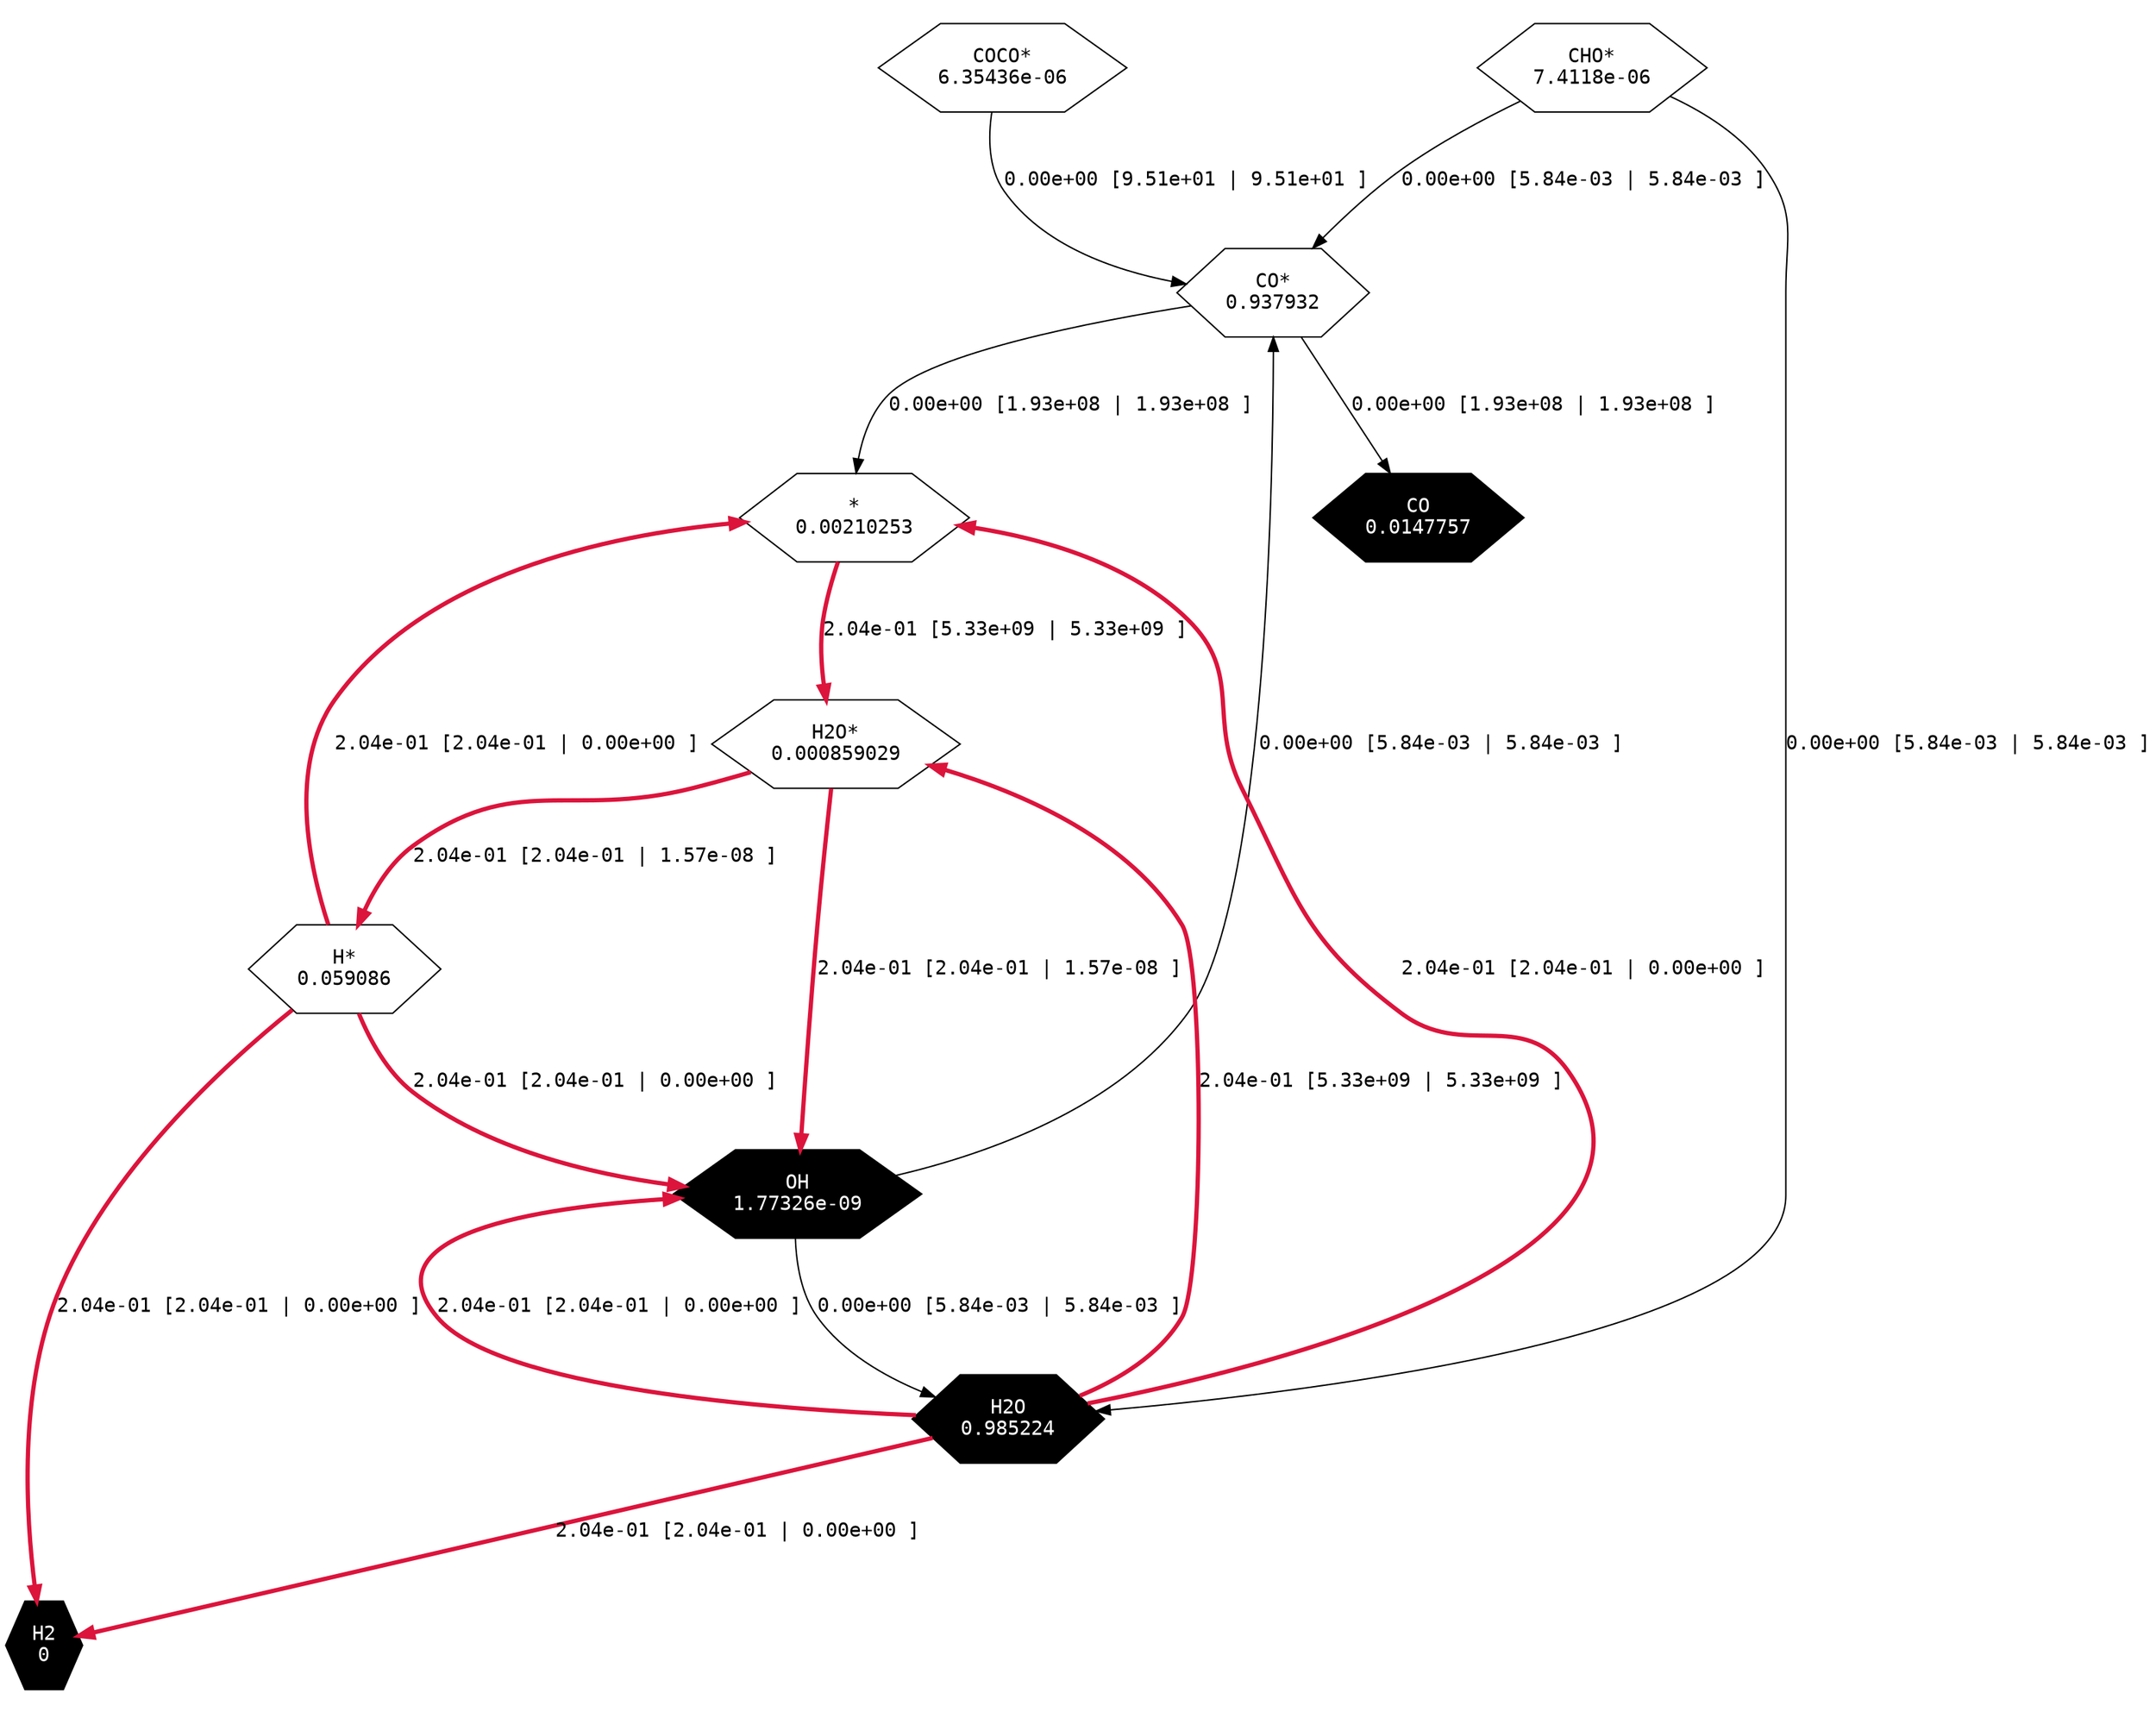 strict digraph G {
	layout=dot
	rotate=0
	ratio=1
	rankdir=TB
	"CO*" -> "CO" [label="0.00e+00 [1.93e+08 | 1.93e+08 ]",fontname="monospace",penwidth=1,color=black];
	"CO*" -> "*" [label="0.00e+00 [1.93e+08 | 1.93e+08 ]",fontname="monospace",penwidth=1,color=black];
	"COCO*" -> "CO*" [label="0.00e+00 [9.51e+01 | 9.51e+01 ]",fontname="monospace",penwidth=1,color=black];
	"COCO*" -> "CO*" [label="0.00e+00 [9.51e+01 | 9.51e+01 ]",fontname="monospace",penwidth=1,color=black];
	"CHO*" -> "CO*" [label="0.00e+00 [5.84e-03 | 5.84e-03 ]",fontname="monospace",penwidth=1,color=black];
	"OH" -> "CO*" [label="0.00e+00 [5.84e-03 | 5.84e-03 ]",fontname="monospace",penwidth=1,color=black];
	"CHO*" -> "H2O" [label="0.00e+00 [5.84e-03 | 5.84e-03 ]",fontname="monospace",penwidth=1,color=black];
	"OH" -> "H2O" [label="0.00e+00 [5.84e-03 | 5.84e-03 ]",fontname="monospace",penwidth=1,color=black];
	"H2O" -> "H2O*" [label="2.04e-01 [5.33e+09 | 5.33e+09 ]",fontname="monospace",penwidth=3,color=crimson];
	"*" -> "H2O*" [label="2.04e-01 [5.33e+09 | 5.33e+09 ]",fontname="monospace",penwidth=3,color=crimson];
	"H2O*" -> "H*" [label="2.04e-01 [2.04e-01 | 1.57e-08 ]",fontname="monospace",penwidth=3,color=crimson];
	"H2O*" -> "OH" [label="2.04e-01 [2.04e-01 | 1.57e-08 ]",fontname="monospace",penwidth=3,color=crimson];
	"H2O" -> "H2" [label="2.04e-01 [2.04e-01 | 0.00e+00 ]",fontname="monospace",penwidth=3,color=crimson];
	"H2O" -> "OH" [label="2.04e-01 [2.04e-01 | 0.00e+00 ]",fontname="monospace",penwidth=3,color=crimson];
	"H2O" -> "*" [label="2.04e-01 [2.04e-01 | 0.00e+00 ]",fontname="monospace",penwidth=3,color=crimson];
	"H*" -> "H2" [label="2.04e-01 [2.04e-01 | 0.00e+00 ]",fontname="monospace",penwidth=3,color=crimson];
	"H*" -> "OH" [label="2.04e-01 [2.04e-01 | 0.00e+00 ]",fontname="monospace",penwidth=3,color=crimson];
	"H*" -> "*" [label="2.04e-01 [2.04e-01 | 0.00e+00 ]",fontname="monospace",penwidth=3,color=crimson];
	"CO"[fontname="monospace",shape=hexagon,label="CO\n0.0147757",fillcolor=black,style=filled,fontcolor=white];
	"H*"[fontname="monospace",shape=hexagon,label="H*\n0.059086"];
	"CO*"[fontname="monospace",shape=hexagon,label="CO*\n0.937932"];
	"*"[fontname="monospace",shape=hexagon,label="*\n0.00210253"];
	"COCO*"[fontname="monospace",shape=hexagon,label="COCO*\n6.35436e-06"];
	"CHO*"[fontname="monospace",shape=hexagon,label="CHO*\n7.4118e-06"];
	"OH"[fontname="monospace",shape=hexagon,label="OH\n1.77326e-09",fillcolor=black,style=filled,fontcolor=white];
	"H2O"[fontname="monospace",shape=hexagon,label="H2O\n0.985224",fillcolor=black,style=filled,fontcolor=white];
	"H2O*"[fontname="monospace",shape=hexagon,label="H2O*\n0.000859029"];
	"H2"[fontname="monospace",shape=hexagon,label="H2\n0",fillcolor=black,style=filled,fontcolor=white];
}
